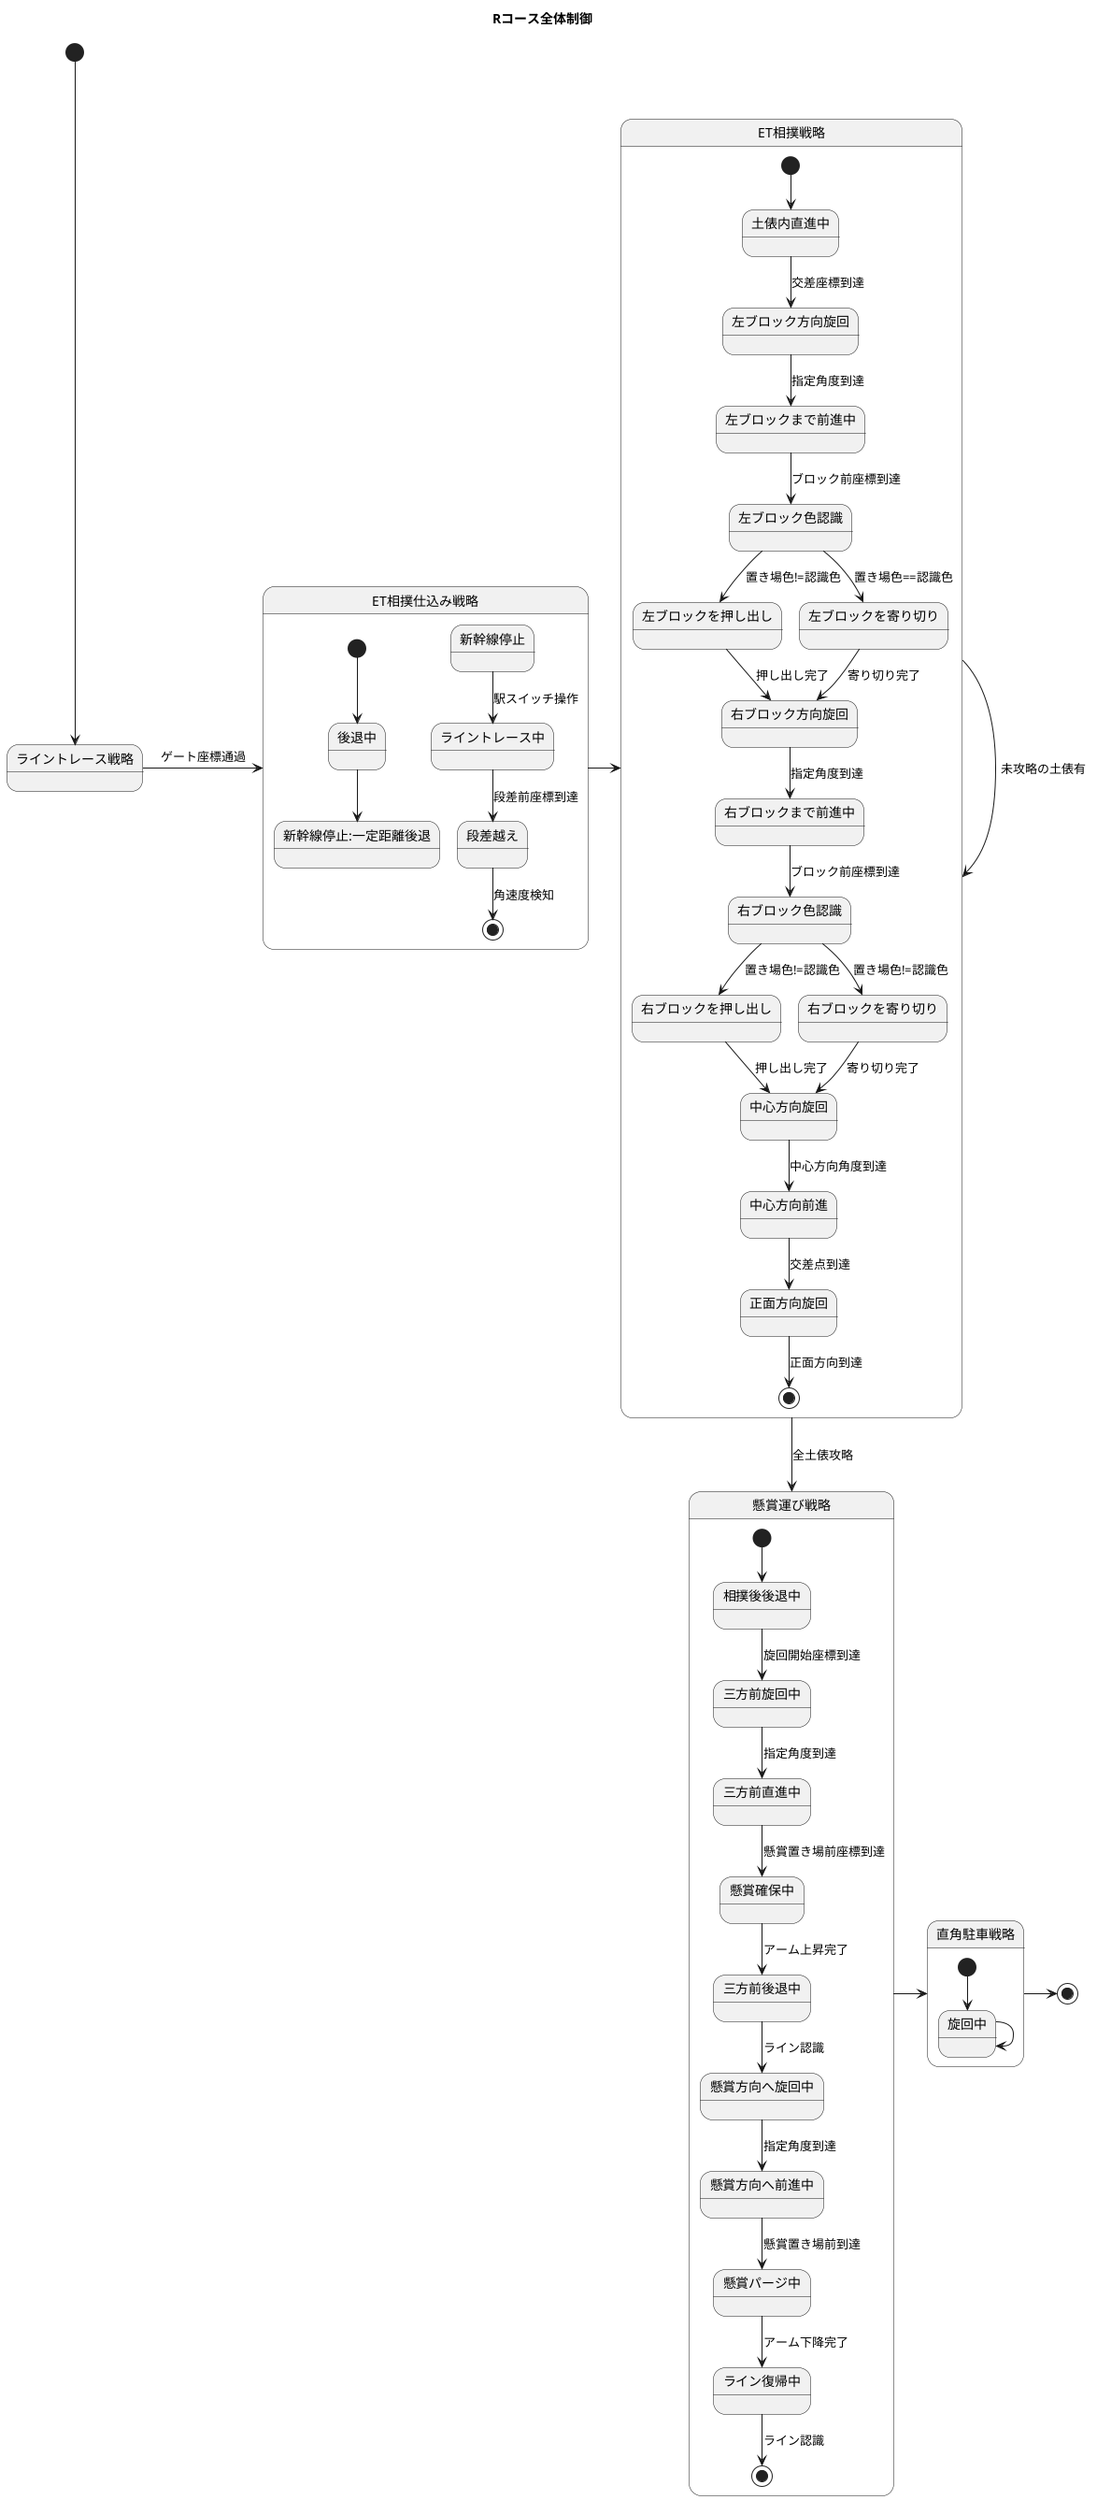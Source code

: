 @startuml

title Rコース全体制御

state ライントレース戦略 {
}


state ET相撲仕込み戦略{
	[*] --> 後退中
	後退中 --> 新幹線停止:一定距離後退
	新幹線停止 --> ライントレース中 :駅スイッチ操作
	ライントレース中 --> 段差越え : 段差前座標到達
	段差越え --> [*] : 角速度検知
}

state ET相撲戦略 {
	[*] --> 土俵内直進中 
	土俵内直進中 --> 左ブロック方向旋回 : 交差座標到達
	左ブロック方向旋回 -->  左ブロックまで前進中 : 指定角度到達
	左ブロックまで前進中 --> 左ブロック色認識 : ブロック前座標到達
	左ブロック色認識 --> 左ブロックを押し出し : 置き場色!=認識色
	左ブロック色認識 --> 左ブロックを寄り切り : 置き場色==認識色
	左ブロックを寄り切り --> 右ブロック方向旋回 : 寄り切り完了
	左ブロックを押し出し --> 右ブロック方向旋回 : 押し出し完了

	右ブロック方向旋回 --> 右ブロックまで前進中 : 指定角度到達
	右ブロックまで前進中 --> 右ブロック色認識 : ブロック前座標到達
	右ブロック色認識 --> 右ブロックを押し出し : 置き場色!=認識色
	右ブロック色認識 --> 右ブロックを寄り切り : 置き場色!=認識色
	右ブロックを寄り切り --> 中心方向旋回 : 寄り切り完了
	右ブロックを押し出し --> 中心方向旋回 : 押し出し完了
	中心方向旋回 --> 中心方向前進 : 中心方向角度到達
	中心方向前進 --> 正面方向旋回 : 交差点到達
	正面方向旋回 --> [*] : 正面方向到達
}

state 懸賞運び戦略{
	[*] --> 相撲後後退中 
	相撲後後退中 --> 三方前旋回中 : 旋回開始座標到達
	三方前旋回中 --> 三方前直進中 : 指定角度到達
	三方前直進中 --> 懸賞確保中 : 懸賞置き場前座標到達
	懸賞確保中 --> 三方前後退中 : アーム上昇完了
	三方前後退中 --> 懸賞方向へ旋回中 : ライン認識
	懸賞方向へ旋回中 --> 懸賞方向へ前進中 : 指定角度到達
	懸賞方向へ前進中 --> 懸賞パージ中 : 懸賞置き場前到達
	懸賞パージ中 --> ライン復帰中 : アーム下降完了
	ライン復帰中 --> [*] : ライン認識
}

state 直角駐車戦略{
	[*] --> 旋回中
	旋回中 --> 旋回中
}

[*] --> ライントレース戦略
ライントレース戦略 -r-> ET相撲仕込み戦略 : ゲート座標通過
ET相撲仕込み戦略 -r-> ET相撲戦略
ET相撲戦略 --> ET相撲戦略 : 未攻略の土俵有
ET相撲戦略 -d-> 懸賞運び戦略 : 全土俵攻略
懸賞運び戦略 -r-> 直角駐車戦略
直角駐車戦略 -r-> [*] 

@enduml